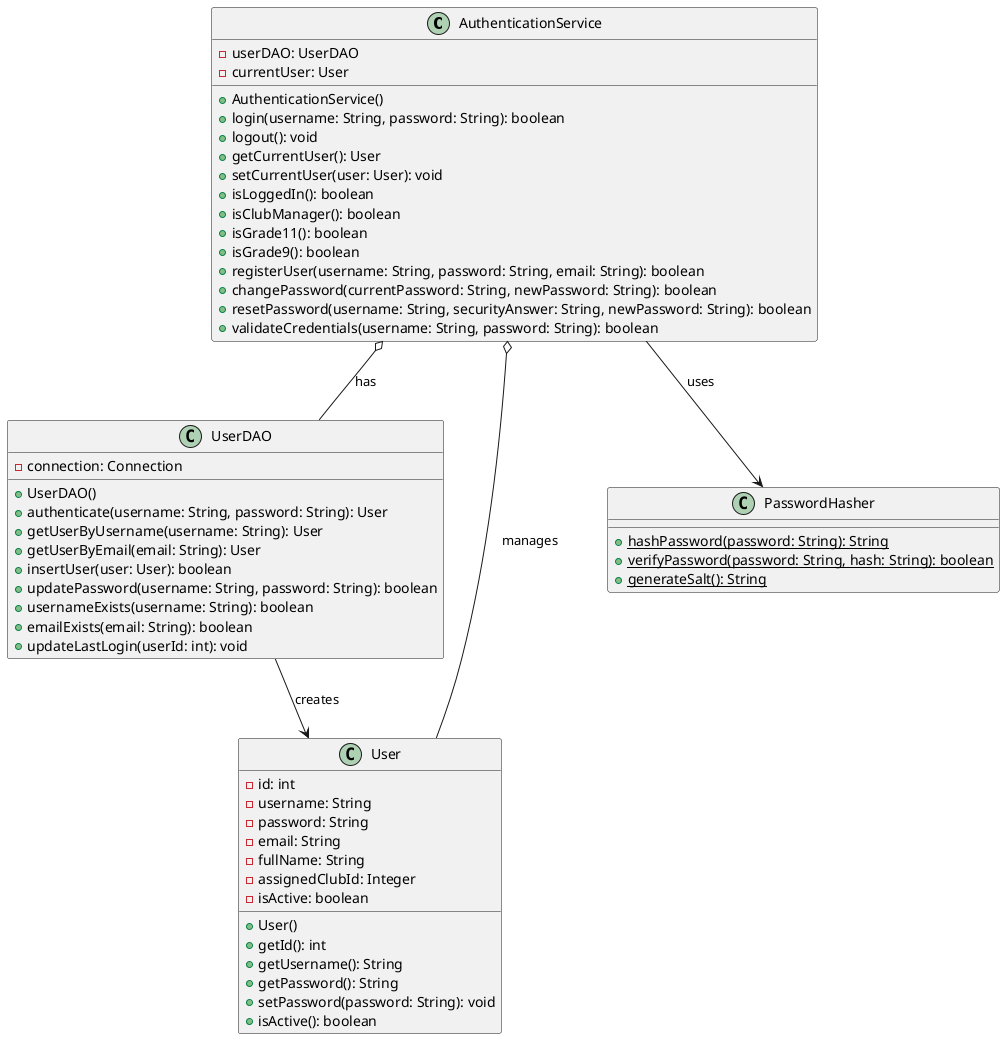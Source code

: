 @startuml Authentication Service

class AuthenticationService {
  - userDAO: UserDAO
  - currentUser: User
  + AuthenticationService()
  + login(username: String, password: String): boolean
  + logout(): void
  + getCurrentUser(): User
  + setCurrentUser(user: User): void
  + isLoggedIn(): boolean
  + isClubManager(): boolean
  + isGrade11(): boolean
  + isGrade9(): boolean
  + registerUser(username: String, password: String, email: String): boolean
  + changePassword(currentPassword: String, newPassword: String): boolean
  + resetPassword(username: String, securityAnswer: String, newPassword: String): boolean
  + validateCredentials(username: String, password: String): boolean
}

class UserDAO {
  - connection: Connection
  + UserDAO()
  + authenticate(username: String, password: String): User
  + getUserByUsername(username: String): User
  + getUserByEmail(email: String): User
  + insertUser(user: User): boolean
  + updatePassword(username: String, password: String): boolean
  + usernameExists(username: String): boolean
  + emailExists(email: String): boolean
  + updateLastLogin(userId: int): void
}

class User {
  - id: int
  - username: String
  - password: String
  - email: String
  - fullName: String
  - assignedClubId: Integer
  - isActive: boolean
  + User()
  + getId(): int
  + getUsername(): String
  + getPassword(): String
  + setPassword(password: String): void
  + isActive(): boolean
}

class PasswordHasher {
  + {static} hashPassword(password: String): String
  + {static} verifyPassword(password: String, hash: String): boolean
  + {static} generateSalt(): String
}

AuthenticationService o-- UserDAO : has
AuthenticationService o-- User : manages
AuthenticationService --> PasswordHasher : uses
UserDAO --> User : creates

@enduml
